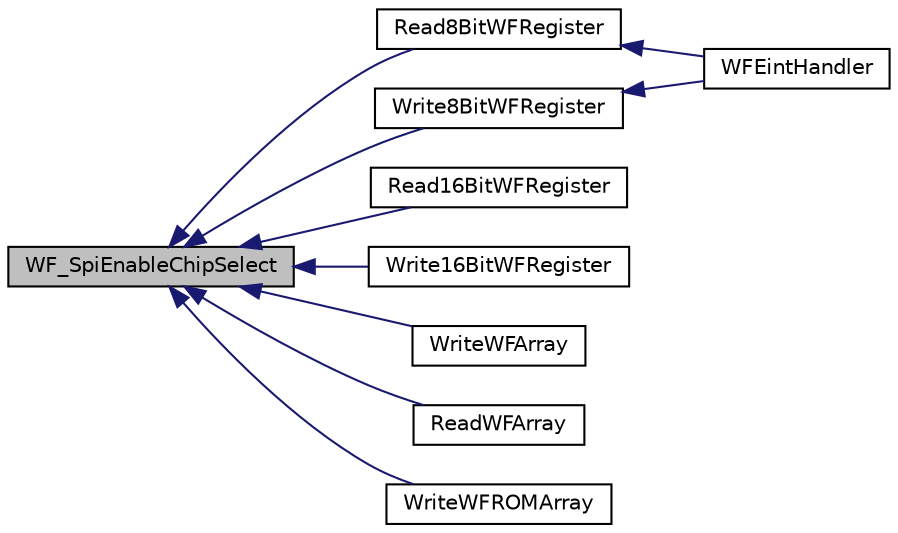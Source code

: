 digraph "WF_SpiEnableChipSelect"
{
  edge [fontname="Helvetica",fontsize="10",labelfontname="Helvetica",labelfontsize="10"];
  node [fontname="Helvetica",fontsize="10",shape=record];
  rankdir="LR";
  Node1 [label="WF_SpiEnableChipSelect",height=0.2,width=0.4,color="black", fillcolor="grey75", style="filled", fontcolor="black"];
  Node1 -> Node2 [dir="back",color="midnightblue",fontsize="10",style="solid",fontname="Helvetica"];
  Node2 [label="Read8BitWFRegister",height=0.2,width=0.4,color="black", fillcolor="white", style="filled",URL="$_w_f_driver_com_8c.html#a2950b0ad81e544cbd631ff0747d888ec"];
  Node2 -> Node3 [dir="back",color="midnightblue",fontsize="10",style="solid",fontname="Helvetica"];
  Node3 [label="WFEintHandler",height=0.2,width=0.4,color="black", fillcolor="white", style="filled",URL="$_w_f_driver_com_8c.html#a595ec5f432cb300205eda02e2664d586"];
  Node1 -> Node4 [dir="back",color="midnightblue",fontsize="10",style="solid",fontname="Helvetica"];
  Node4 [label="Write8BitWFRegister",height=0.2,width=0.4,color="black", fillcolor="white", style="filled",URL="$_w_f_driver_com_8c.html#a223ca877db70b65e6ca4ab27c78b13d5"];
  Node4 -> Node3 [dir="back",color="midnightblue",fontsize="10",style="solid",fontname="Helvetica"];
  Node1 -> Node5 [dir="back",color="midnightblue",fontsize="10",style="solid",fontname="Helvetica"];
  Node5 [label="Read16BitWFRegister",height=0.2,width=0.4,color="black", fillcolor="white", style="filled",URL="$_w_f_driver_com_8c.html#a0bf9eb8a56860f2fccbf68f53ca8eb46"];
  Node1 -> Node6 [dir="back",color="midnightblue",fontsize="10",style="solid",fontname="Helvetica"];
  Node6 [label="Write16BitWFRegister",height=0.2,width=0.4,color="black", fillcolor="white", style="filled",URL="$_w_f_driver_com_8c.html#a914c1bea2233e373d5f6180b0be32b03"];
  Node1 -> Node7 [dir="back",color="midnightblue",fontsize="10",style="solid",fontname="Helvetica"];
  Node7 [label="WriteWFArray",height=0.2,width=0.4,color="black", fillcolor="white", style="filled",URL="$_w_f_driver_com_8c.html#ac672392a40ad7e2f252b08b5f730f39c"];
  Node1 -> Node8 [dir="back",color="midnightblue",fontsize="10",style="solid",fontname="Helvetica"];
  Node8 [label="ReadWFArray",height=0.2,width=0.4,color="black", fillcolor="white", style="filled",URL="$_w_f_driver_com_8c.html#a953c0c8d5badc9f3d0f7bcbc960ec758"];
  Node1 -> Node9 [dir="back",color="midnightblue",fontsize="10",style="solid",fontname="Helvetica"];
  Node9 [label="WriteWFROMArray",height=0.2,width=0.4,color="black", fillcolor="white", style="filled",URL="$_w_f_driver_com_8c.html#a7537952e20b253009225706ac2723286"];
}
